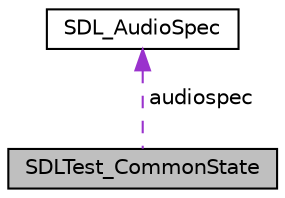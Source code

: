 digraph "SDLTest_CommonState"
{
  edge [fontname="Helvetica",fontsize="10",labelfontname="Helvetica",labelfontsize="10"];
  node [fontname="Helvetica",fontsize="10",shape=record];
  Node1 [label="SDLTest_CommonState",height=0.2,width=0.4,color="black", fillcolor="grey75", style="filled", fontcolor="black"];
  Node2 -> Node1 [dir="back",color="darkorchid3",fontsize="10",style="dashed",label=" audiospec" ];
  Node2 [label="SDL_AudioSpec",height=0.2,width=0.4,color="black", fillcolor="white", style="filled",URL="$struct_s_d_l___audio_spec.html"];
}
